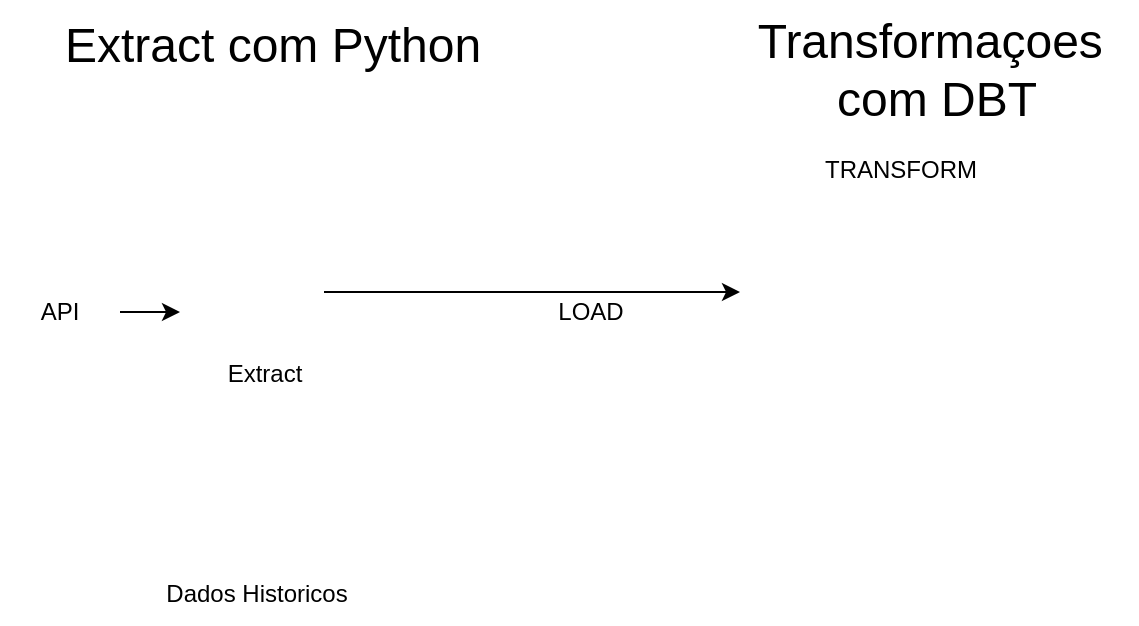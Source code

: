 <mxfile version="24.4.0" type="device">
  <diagram name="Página-1" id="Tr3iz-lXDCAHxjE_kvpH">
    <mxGraphModel dx="1290" dy="522" grid="1" gridSize="10" guides="1" tooltips="1" connect="1" arrows="1" fold="1" page="1" pageScale="1" pageWidth="850" pageHeight="1100" math="0" shadow="0">
      <root>
        <mxCell id="0" />
        <mxCell id="1" parent="0" />
        <mxCell id="x70oRUMod4bwSfDLK-dq-11" style="edgeStyle=orthogonalEdgeStyle;rounded=0;orthogonalLoop=1;jettySize=auto;html=1;" edge="1" parent="1" source="x70oRUMod4bwSfDLK-dq-1">
          <mxGeometry relative="1" as="geometry">
            <mxPoint x="410" y="156" as="targetPoint" />
          </mxGeometry>
        </mxCell>
        <mxCell id="x70oRUMod4bwSfDLK-dq-1" value="" style="shape=image;verticalLabelPosition=bottom;labelBackgroundColor=default;verticalAlign=top;aspect=fixed;imageAspect=0;image=https://cdn-icons-png.flaticon.com/512/4370/4370758.png;" vertex="1" parent="1">
          <mxGeometry x="150" y="130" width="52" height="52" as="geometry" />
        </mxCell>
        <mxCell id="x70oRUMod4bwSfDLK-dq-2" value="Extract" style="text;html=1;align=center;verticalAlign=middle;resizable=0;points=[];autosize=1;strokeColor=none;fillColor=none;" vertex="1" parent="1">
          <mxGeometry x="142" y="182" width="60" height="30" as="geometry" />
        </mxCell>
        <mxCell id="x70oRUMod4bwSfDLK-dq-3" value="" style="shape=image;verticalLabelPosition=bottom;labelBackgroundColor=default;verticalAlign=top;aspect=fixed;imageAspect=0;image=https://cdn-icons-png.flaticon.com/512/8242/8242984.png;" vertex="1" parent="1">
          <mxGeometry x="142" y="240" width="52" height="52" as="geometry" />
        </mxCell>
        <mxCell id="x70oRUMod4bwSfDLK-dq-4" value="Dados Historicos" style="text;html=1;align=center;verticalAlign=middle;resizable=0;points=[];autosize=1;strokeColor=none;fillColor=none;" vertex="1" parent="1">
          <mxGeometry x="113" y="292" width="110" height="30" as="geometry" />
        </mxCell>
        <mxCell id="x70oRUMod4bwSfDLK-dq-5" value="&lt;font style=&quot;font-size: 24px;&quot;&gt;Extract com Python&lt;/font&gt;&lt;div&gt;&lt;br&gt;&lt;/div&gt;" style="text;html=1;align=center;verticalAlign=middle;resizable=0;points=[];autosize=1;strokeColor=none;fillColor=none;" vertex="1" parent="1">
          <mxGeometry x="61" y="10.0" width="230" height="60" as="geometry" />
        </mxCell>
        <mxCell id="x70oRUMod4bwSfDLK-dq-6" value="" style="shape=image;verticalLabelPosition=bottom;labelBackgroundColor=default;verticalAlign=top;aspect=fixed;imageAspect=0;image=https://miro.medium.com/v2/resize:fit:1200/0*1G9TmNdZsiH6Khmf.png;" vertex="1" parent="1">
          <mxGeometry x="408.22" y="80" width="170" height="85" as="geometry" />
        </mxCell>
        <mxCell id="x70oRUMod4bwSfDLK-dq-7" value="&lt;div&gt;&lt;span style=&quot;font-size: 24px;&quot;&gt;Transformaçoes&amp;nbsp;&lt;/span&gt;&lt;/div&gt;&lt;div&gt;&lt;span style=&quot;font-size: 24px;&quot;&gt;com DBT&lt;/span&gt;&lt;/div&gt;" style="text;html=1;align=center;verticalAlign=middle;resizable=0;points=[];autosize=1;strokeColor=none;fillColor=none;" vertex="1" parent="1">
          <mxGeometry x="408.22" y="10.0" width="200" height="70" as="geometry" />
        </mxCell>
        <mxCell id="x70oRUMod4bwSfDLK-dq-10" style="edgeStyle=orthogonalEdgeStyle;rounded=0;orthogonalLoop=1;jettySize=auto;html=1;" edge="1" parent="1" source="x70oRUMod4bwSfDLK-dq-8">
          <mxGeometry relative="1" as="geometry">
            <mxPoint x="130" y="166" as="targetPoint" />
          </mxGeometry>
        </mxCell>
        <mxCell id="x70oRUMod4bwSfDLK-dq-8" value="API" style="text;strokeColor=none;align=center;fillColor=none;html=1;verticalAlign=middle;whiteSpace=wrap;rounded=0;" vertex="1" parent="1">
          <mxGeometry x="40" y="151" width="60" height="30" as="geometry" />
        </mxCell>
        <mxCell id="x70oRUMod4bwSfDLK-dq-13" value="" style="shape=image;verticalLabelPosition=bottom;labelBackgroundColor=default;verticalAlign=top;aspect=fixed;imageAspect=0;image=https://miro.medium.com/v2/resize:fit:610/1*lZrXmWJRDLqIImJThs5Lrw.png;" vertex="1" parent="1">
          <mxGeometry x="424.65" y="140" width="183.57" height="84.26" as="geometry" />
        </mxCell>
        <mxCell id="x70oRUMod4bwSfDLK-dq-14" value="LOAD" style="text;html=1;align=center;verticalAlign=middle;resizable=0;points=[];autosize=1;strokeColor=none;fillColor=none;" vertex="1" parent="1">
          <mxGeometry x="305" y="151" width="60" height="30" as="geometry" />
        </mxCell>
        <mxCell id="x70oRUMod4bwSfDLK-dq-16" value="TRANSFORM" style="text;html=1;align=center;verticalAlign=middle;resizable=0;points=[];autosize=1;strokeColor=none;fillColor=none;" vertex="1" parent="1">
          <mxGeometry x="440" y="80" width="100" height="30" as="geometry" />
        </mxCell>
      </root>
    </mxGraphModel>
  </diagram>
</mxfile>
